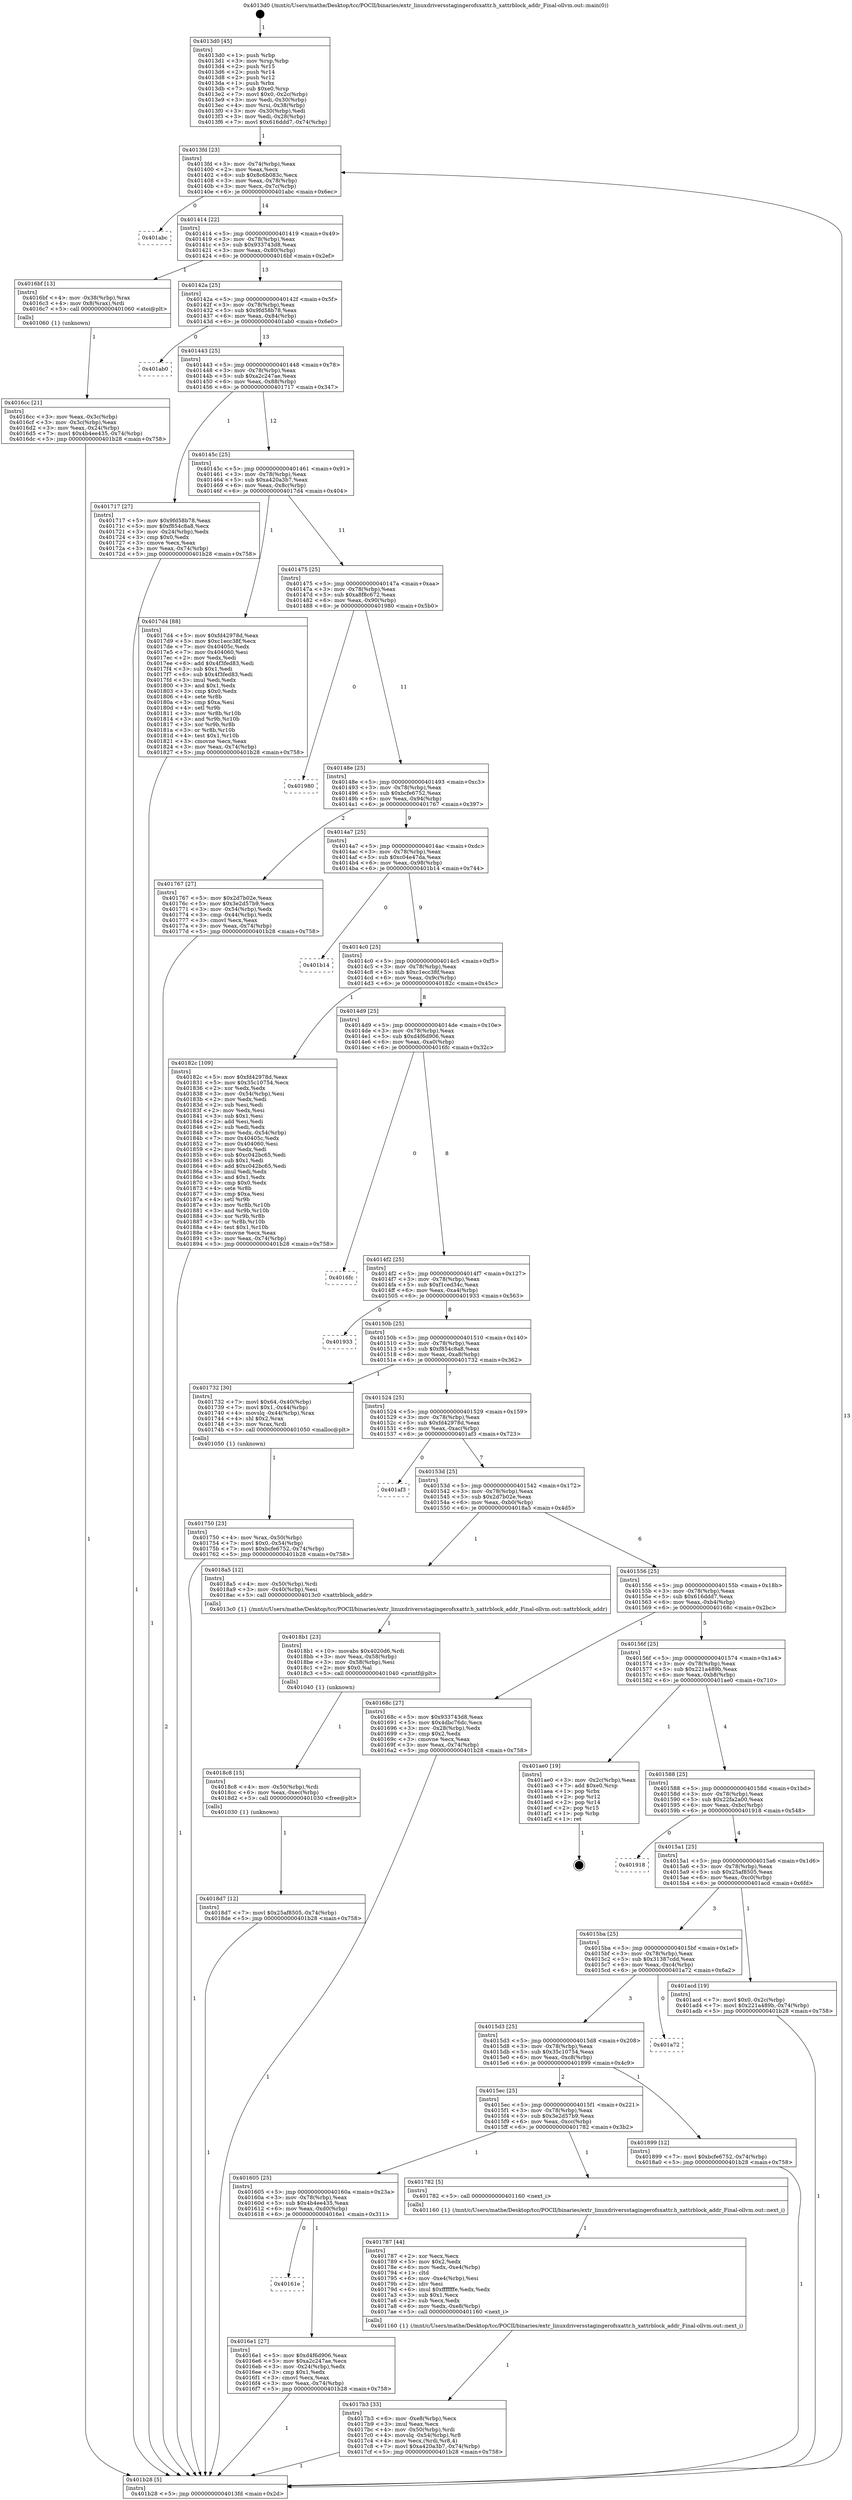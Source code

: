 digraph "0x4013d0" {
  label = "0x4013d0 (/mnt/c/Users/mathe/Desktop/tcc/POCII/binaries/extr_linuxdriversstagingerofsxattr.h_xattrblock_addr_Final-ollvm.out::main(0))"
  labelloc = "t"
  node[shape=record]

  Entry [label="",width=0.3,height=0.3,shape=circle,fillcolor=black,style=filled]
  "0x4013fd" [label="{
     0x4013fd [23]\l
     | [instrs]\l
     &nbsp;&nbsp;0x4013fd \<+3\>: mov -0x74(%rbp),%eax\l
     &nbsp;&nbsp;0x401400 \<+2\>: mov %eax,%ecx\l
     &nbsp;&nbsp;0x401402 \<+6\>: sub $0x8c6b083c,%ecx\l
     &nbsp;&nbsp;0x401408 \<+3\>: mov %eax,-0x78(%rbp)\l
     &nbsp;&nbsp;0x40140b \<+3\>: mov %ecx,-0x7c(%rbp)\l
     &nbsp;&nbsp;0x40140e \<+6\>: je 0000000000401abc \<main+0x6ec\>\l
  }"]
  "0x401abc" [label="{
     0x401abc\l
  }", style=dashed]
  "0x401414" [label="{
     0x401414 [22]\l
     | [instrs]\l
     &nbsp;&nbsp;0x401414 \<+5\>: jmp 0000000000401419 \<main+0x49\>\l
     &nbsp;&nbsp;0x401419 \<+3\>: mov -0x78(%rbp),%eax\l
     &nbsp;&nbsp;0x40141c \<+5\>: sub $0x933743d8,%eax\l
     &nbsp;&nbsp;0x401421 \<+3\>: mov %eax,-0x80(%rbp)\l
     &nbsp;&nbsp;0x401424 \<+6\>: je 00000000004016bf \<main+0x2ef\>\l
  }"]
  Exit [label="",width=0.3,height=0.3,shape=circle,fillcolor=black,style=filled,peripheries=2]
  "0x4016bf" [label="{
     0x4016bf [13]\l
     | [instrs]\l
     &nbsp;&nbsp;0x4016bf \<+4\>: mov -0x38(%rbp),%rax\l
     &nbsp;&nbsp;0x4016c3 \<+4\>: mov 0x8(%rax),%rdi\l
     &nbsp;&nbsp;0x4016c7 \<+5\>: call 0000000000401060 \<atoi@plt\>\l
     | [calls]\l
     &nbsp;&nbsp;0x401060 \{1\} (unknown)\l
  }"]
  "0x40142a" [label="{
     0x40142a [25]\l
     | [instrs]\l
     &nbsp;&nbsp;0x40142a \<+5\>: jmp 000000000040142f \<main+0x5f\>\l
     &nbsp;&nbsp;0x40142f \<+3\>: mov -0x78(%rbp),%eax\l
     &nbsp;&nbsp;0x401432 \<+5\>: sub $0x9fd58b78,%eax\l
     &nbsp;&nbsp;0x401437 \<+6\>: mov %eax,-0x84(%rbp)\l
     &nbsp;&nbsp;0x40143d \<+6\>: je 0000000000401ab0 \<main+0x6e0\>\l
  }"]
  "0x4018d7" [label="{
     0x4018d7 [12]\l
     | [instrs]\l
     &nbsp;&nbsp;0x4018d7 \<+7\>: movl $0x25af8505,-0x74(%rbp)\l
     &nbsp;&nbsp;0x4018de \<+5\>: jmp 0000000000401b28 \<main+0x758\>\l
  }"]
  "0x401ab0" [label="{
     0x401ab0\l
  }", style=dashed]
  "0x401443" [label="{
     0x401443 [25]\l
     | [instrs]\l
     &nbsp;&nbsp;0x401443 \<+5\>: jmp 0000000000401448 \<main+0x78\>\l
     &nbsp;&nbsp;0x401448 \<+3\>: mov -0x78(%rbp),%eax\l
     &nbsp;&nbsp;0x40144b \<+5\>: sub $0xa2c247ae,%eax\l
     &nbsp;&nbsp;0x401450 \<+6\>: mov %eax,-0x88(%rbp)\l
     &nbsp;&nbsp;0x401456 \<+6\>: je 0000000000401717 \<main+0x347\>\l
  }"]
  "0x4018c8" [label="{
     0x4018c8 [15]\l
     | [instrs]\l
     &nbsp;&nbsp;0x4018c8 \<+4\>: mov -0x50(%rbp),%rdi\l
     &nbsp;&nbsp;0x4018cc \<+6\>: mov %eax,-0xec(%rbp)\l
     &nbsp;&nbsp;0x4018d2 \<+5\>: call 0000000000401030 \<free@plt\>\l
     | [calls]\l
     &nbsp;&nbsp;0x401030 \{1\} (unknown)\l
  }"]
  "0x401717" [label="{
     0x401717 [27]\l
     | [instrs]\l
     &nbsp;&nbsp;0x401717 \<+5\>: mov $0x9fd58b78,%eax\l
     &nbsp;&nbsp;0x40171c \<+5\>: mov $0xf854c8a8,%ecx\l
     &nbsp;&nbsp;0x401721 \<+3\>: mov -0x24(%rbp),%edx\l
     &nbsp;&nbsp;0x401724 \<+3\>: cmp $0x0,%edx\l
     &nbsp;&nbsp;0x401727 \<+3\>: cmove %ecx,%eax\l
     &nbsp;&nbsp;0x40172a \<+3\>: mov %eax,-0x74(%rbp)\l
     &nbsp;&nbsp;0x40172d \<+5\>: jmp 0000000000401b28 \<main+0x758\>\l
  }"]
  "0x40145c" [label="{
     0x40145c [25]\l
     | [instrs]\l
     &nbsp;&nbsp;0x40145c \<+5\>: jmp 0000000000401461 \<main+0x91\>\l
     &nbsp;&nbsp;0x401461 \<+3\>: mov -0x78(%rbp),%eax\l
     &nbsp;&nbsp;0x401464 \<+5\>: sub $0xa420a3b7,%eax\l
     &nbsp;&nbsp;0x401469 \<+6\>: mov %eax,-0x8c(%rbp)\l
     &nbsp;&nbsp;0x40146f \<+6\>: je 00000000004017d4 \<main+0x404\>\l
  }"]
  "0x4018b1" [label="{
     0x4018b1 [23]\l
     | [instrs]\l
     &nbsp;&nbsp;0x4018b1 \<+10\>: movabs $0x4020d6,%rdi\l
     &nbsp;&nbsp;0x4018bb \<+3\>: mov %eax,-0x58(%rbp)\l
     &nbsp;&nbsp;0x4018be \<+3\>: mov -0x58(%rbp),%esi\l
     &nbsp;&nbsp;0x4018c1 \<+2\>: mov $0x0,%al\l
     &nbsp;&nbsp;0x4018c3 \<+5\>: call 0000000000401040 \<printf@plt\>\l
     | [calls]\l
     &nbsp;&nbsp;0x401040 \{1\} (unknown)\l
  }"]
  "0x4017d4" [label="{
     0x4017d4 [88]\l
     | [instrs]\l
     &nbsp;&nbsp;0x4017d4 \<+5\>: mov $0xfd42978d,%eax\l
     &nbsp;&nbsp;0x4017d9 \<+5\>: mov $0xc1ecc38f,%ecx\l
     &nbsp;&nbsp;0x4017de \<+7\>: mov 0x40405c,%edx\l
     &nbsp;&nbsp;0x4017e5 \<+7\>: mov 0x404060,%esi\l
     &nbsp;&nbsp;0x4017ec \<+2\>: mov %edx,%edi\l
     &nbsp;&nbsp;0x4017ee \<+6\>: add $0x4f3fed83,%edi\l
     &nbsp;&nbsp;0x4017f4 \<+3\>: sub $0x1,%edi\l
     &nbsp;&nbsp;0x4017f7 \<+6\>: sub $0x4f3fed83,%edi\l
     &nbsp;&nbsp;0x4017fd \<+3\>: imul %edi,%edx\l
     &nbsp;&nbsp;0x401800 \<+3\>: and $0x1,%edx\l
     &nbsp;&nbsp;0x401803 \<+3\>: cmp $0x0,%edx\l
     &nbsp;&nbsp;0x401806 \<+4\>: sete %r8b\l
     &nbsp;&nbsp;0x40180a \<+3\>: cmp $0xa,%esi\l
     &nbsp;&nbsp;0x40180d \<+4\>: setl %r9b\l
     &nbsp;&nbsp;0x401811 \<+3\>: mov %r8b,%r10b\l
     &nbsp;&nbsp;0x401814 \<+3\>: and %r9b,%r10b\l
     &nbsp;&nbsp;0x401817 \<+3\>: xor %r9b,%r8b\l
     &nbsp;&nbsp;0x40181a \<+3\>: or %r8b,%r10b\l
     &nbsp;&nbsp;0x40181d \<+4\>: test $0x1,%r10b\l
     &nbsp;&nbsp;0x401821 \<+3\>: cmovne %ecx,%eax\l
     &nbsp;&nbsp;0x401824 \<+3\>: mov %eax,-0x74(%rbp)\l
     &nbsp;&nbsp;0x401827 \<+5\>: jmp 0000000000401b28 \<main+0x758\>\l
  }"]
  "0x401475" [label="{
     0x401475 [25]\l
     | [instrs]\l
     &nbsp;&nbsp;0x401475 \<+5\>: jmp 000000000040147a \<main+0xaa\>\l
     &nbsp;&nbsp;0x40147a \<+3\>: mov -0x78(%rbp),%eax\l
     &nbsp;&nbsp;0x40147d \<+5\>: sub $0xa8f8c672,%eax\l
     &nbsp;&nbsp;0x401482 \<+6\>: mov %eax,-0x90(%rbp)\l
     &nbsp;&nbsp;0x401488 \<+6\>: je 0000000000401980 \<main+0x5b0\>\l
  }"]
  "0x4017b3" [label="{
     0x4017b3 [33]\l
     | [instrs]\l
     &nbsp;&nbsp;0x4017b3 \<+6\>: mov -0xe8(%rbp),%ecx\l
     &nbsp;&nbsp;0x4017b9 \<+3\>: imul %eax,%ecx\l
     &nbsp;&nbsp;0x4017bc \<+4\>: mov -0x50(%rbp),%rdi\l
     &nbsp;&nbsp;0x4017c0 \<+4\>: movslq -0x54(%rbp),%r8\l
     &nbsp;&nbsp;0x4017c4 \<+4\>: mov %ecx,(%rdi,%r8,4)\l
     &nbsp;&nbsp;0x4017c8 \<+7\>: movl $0xa420a3b7,-0x74(%rbp)\l
     &nbsp;&nbsp;0x4017cf \<+5\>: jmp 0000000000401b28 \<main+0x758\>\l
  }"]
  "0x401980" [label="{
     0x401980\l
  }", style=dashed]
  "0x40148e" [label="{
     0x40148e [25]\l
     | [instrs]\l
     &nbsp;&nbsp;0x40148e \<+5\>: jmp 0000000000401493 \<main+0xc3\>\l
     &nbsp;&nbsp;0x401493 \<+3\>: mov -0x78(%rbp),%eax\l
     &nbsp;&nbsp;0x401496 \<+5\>: sub $0xbcfe6752,%eax\l
     &nbsp;&nbsp;0x40149b \<+6\>: mov %eax,-0x94(%rbp)\l
     &nbsp;&nbsp;0x4014a1 \<+6\>: je 0000000000401767 \<main+0x397\>\l
  }"]
  "0x401787" [label="{
     0x401787 [44]\l
     | [instrs]\l
     &nbsp;&nbsp;0x401787 \<+2\>: xor %ecx,%ecx\l
     &nbsp;&nbsp;0x401789 \<+5\>: mov $0x2,%edx\l
     &nbsp;&nbsp;0x40178e \<+6\>: mov %edx,-0xe4(%rbp)\l
     &nbsp;&nbsp;0x401794 \<+1\>: cltd\l
     &nbsp;&nbsp;0x401795 \<+6\>: mov -0xe4(%rbp),%esi\l
     &nbsp;&nbsp;0x40179b \<+2\>: idiv %esi\l
     &nbsp;&nbsp;0x40179d \<+6\>: imul $0xfffffffe,%edx,%edx\l
     &nbsp;&nbsp;0x4017a3 \<+3\>: sub $0x1,%ecx\l
     &nbsp;&nbsp;0x4017a6 \<+2\>: sub %ecx,%edx\l
     &nbsp;&nbsp;0x4017a8 \<+6\>: mov %edx,-0xe8(%rbp)\l
     &nbsp;&nbsp;0x4017ae \<+5\>: call 0000000000401160 \<next_i\>\l
     | [calls]\l
     &nbsp;&nbsp;0x401160 \{1\} (/mnt/c/Users/mathe/Desktop/tcc/POCII/binaries/extr_linuxdriversstagingerofsxattr.h_xattrblock_addr_Final-ollvm.out::next_i)\l
  }"]
  "0x401767" [label="{
     0x401767 [27]\l
     | [instrs]\l
     &nbsp;&nbsp;0x401767 \<+5\>: mov $0x2d7b02e,%eax\l
     &nbsp;&nbsp;0x40176c \<+5\>: mov $0x3e2d57b9,%ecx\l
     &nbsp;&nbsp;0x401771 \<+3\>: mov -0x54(%rbp),%edx\l
     &nbsp;&nbsp;0x401774 \<+3\>: cmp -0x44(%rbp),%edx\l
     &nbsp;&nbsp;0x401777 \<+3\>: cmovl %ecx,%eax\l
     &nbsp;&nbsp;0x40177a \<+3\>: mov %eax,-0x74(%rbp)\l
     &nbsp;&nbsp;0x40177d \<+5\>: jmp 0000000000401b28 \<main+0x758\>\l
  }"]
  "0x4014a7" [label="{
     0x4014a7 [25]\l
     | [instrs]\l
     &nbsp;&nbsp;0x4014a7 \<+5\>: jmp 00000000004014ac \<main+0xdc\>\l
     &nbsp;&nbsp;0x4014ac \<+3\>: mov -0x78(%rbp),%eax\l
     &nbsp;&nbsp;0x4014af \<+5\>: sub $0xc04e47da,%eax\l
     &nbsp;&nbsp;0x4014b4 \<+6\>: mov %eax,-0x98(%rbp)\l
     &nbsp;&nbsp;0x4014ba \<+6\>: je 0000000000401b14 \<main+0x744\>\l
  }"]
  "0x401750" [label="{
     0x401750 [23]\l
     | [instrs]\l
     &nbsp;&nbsp;0x401750 \<+4\>: mov %rax,-0x50(%rbp)\l
     &nbsp;&nbsp;0x401754 \<+7\>: movl $0x0,-0x54(%rbp)\l
     &nbsp;&nbsp;0x40175b \<+7\>: movl $0xbcfe6752,-0x74(%rbp)\l
     &nbsp;&nbsp;0x401762 \<+5\>: jmp 0000000000401b28 \<main+0x758\>\l
  }"]
  "0x401b14" [label="{
     0x401b14\l
  }", style=dashed]
  "0x4014c0" [label="{
     0x4014c0 [25]\l
     | [instrs]\l
     &nbsp;&nbsp;0x4014c0 \<+5\>: jmp 00000000004014c5 \<main+0xf5\>\l
     &nbsp;&nbsp;0x4014c5 \<+3\>: mov -0x78(%rbp),%eax\l
     &nbsp;&nbsp;0x4014c8 \<+5\>: sub $0xc1ecc38f,%eax\l
     &nbsp;&nbsp;0x4014cd \<+6\>: mov %eax,-0x9c(%rbp)\l
     &nbsp;&nbsp;0x4014d3 \<+6\>: je 000000000040182c \<main+0x45c\>\l
  }"]
  "0x40161e" [label="{
     0x40161e\l
  }", style=dashed]
  "0x40182c" [label="{
     0x40182c [109]\l
     | [instrs]\l
     &nbsp;&nbsp;0x40182c \<+5\>: mov $0xfd42978d,%eax\l
     &nbsp;&nbsp;0x401831 \<+5\>: mov $0x35c10754,%ecx\l
     &nbsp;&nbsp;0x401836 \<+2\>: xor %edx,%edx\l
     &nbsp;&nbsp;0x401838 \<+3\>: mov -0x54(%rbp),%esi\l
     &nbsp;&nbsp;0x40183b \<+2\>: mov %edx,%edi\l
     &nbsp;&nbsp;0x40183d \<+2\>: sub %esi,%edi\l
     &nbsp;&nbsp;0x40183f \<+2\>: mov %edx,%esi\l
     &nbsp;&nbsp;0x401841 \<+3\>: sub $0x1,%esi\l
     &nbsp;&nbsp;0x401844 \<+2\>: add %esi,%edi\l
     &nbsp;&nbsp;0x401846 \<+2\>: sub %edi,%edx\l
     &nbsp;&nbsp;0x401848 \<+3\>: mov %edx,-0x54(%rbp)\l
     &nbsp;&nbsp;0x40184b \<+7\>: mov 0x40405c,%edx\l
     &nbsp;&nbsp;0x401852 \<+7\>: mov 0x404060,%esi\l
     &nbsp;&nbsp;0x401859 \<+2\>: mov %edx,%edi\l
     &nbsp;&nbsp;0x40185b \<+6\>: sub $0xc042bc65,%edi\l
     &nbsp;&nbsp;0x401861 \<+3\>: sub $0x1,%edi\l
     &nbsp;&nbsp;0x401864 \<+6\>: add $0xc042bc65,%edi\l
     &nbsp;&nbsp;0x40186a \<+3\>: imul %edi,%edx\l
     &nbsp;&nbsp;0x40186d \<+3\>: and $0x1,%edx\l
     &nbsp;&nbsp;0x401870 \<+3\>: cmp $0x0,%edx\l
     &nbsp;&nbsp;0x401873 \<+4\>: sete %r8b\l
     &nbsp;&nbsp;0x401877 \<+3\>: cmp $0xa,%esi\l
     &nbsp;&nbsp;0x40187a \<+4\>: setl %r9b\l
     &nbsp;&nbsp;0x40187e \<+3\>: mov %r8b,%r10b\l
     &nbsp;&nbsp;0x401881 \<+3\>: and %r9b,%r10b\l
     &nbsp;&nbsp;0x401884 \<+3\>: xor %r9b,%r8b\l
     &nbsp;&nbsp;0x401887 \<+3\>: or %r8b,%r10b\l
     &nbsp;&nbsp;0x40188a \<+4\>: test $0x1,%r10b\l
     &nbsp;&nbsp;0x40188e \<+3\>: cmovne %ecx,%eax\l
     &nbsp;&nbsp;0x401891 \<+3\>: mov %eax,-0x74(%rbp)\l
     &nbsp;&nbsp;0x401894 \<+5\>: jmp 0000000000401b28 \<main+0x758\>\l
  }"]
  "0x4014d9" [label="{
     0x4014d9 [25]\l
     | [instrs]\l
     &nbsp;&nbsp;0x4014d9 \<+5\>: jmp 00000000004014de \<main+0x10e\>\l
     &nbsp;&nbsp;0x4014de \<+3\>: mov -0x78(%rbp),%eax\l
     &nbsp;&nbsp;0x4014e1 \<+5\>: sub $0xd4f6d906,%eax\l
     &nbsp;&nbsp;0x4014e6 \<+6\>: mov %eax,-0xa0(%rbp)\l
     &nbsp;&nbsp;0x4014ec \<+6\>: je 00000000004016fc \<main+0x32c\>\l
  }"]
  "0x4016e1" [label="{
     0x4016e1 [27]\l
     | [instrs]\l
     &nbsp;&nbsp;0x4016e1 \<+5\>: mov $0xd4f6d906,%eax\l
     &nbsp;&nbsp;0x4016e6 \<+5\>: mov $0xa2c247ae,%ecx\l
     &nbsp;&nbsp;0x4016eb \<+3\>: mov -0x24(%rbp),%edx\l
     &nbsp;&nbsp;0x4016ee \<+3\>: cmp $0x1,%edx\l
     &nbsp;&nbsp;0x4016f1 \<+3\>: cmovl %ecx,%eax\l
     &nbsp;&nbsp;0x4016f4 \<+3\>: mov %eax,-0x74(%rbp)\l
     &nbsp;&nbsp;0x4016f7 \<+5\>: jmp 0000000000401b28 \<main+0x758\>\l
  }"]
  "0x4016fc" [label="{
     0x4016fc\l
  }", style=dashed]
  "0x4014f2" [label="{
     0x4014f2 [25]\l
     | [instrs]\l
     &nbsp;&nbsp;0x4014f2 \<+5\>: jmp 00000000004014f7 \<main+0x127\>\l
     &nbsp;&nbsp;0x4014f7 \<+3\>: mov -0x78(%rbp),%eax\l
     &nbsp;&nbsp;0x4014fa \<+5\>: sub $0xf1ced34c,%eax\l
     &nbsp;&nbsp;0x4014ff \<+6\>: mov %eax,-0xa4(%rbp)\l
     &nbsp;&nbsp;0x401505 \<+6\>: je 0000000000401933 \<main+0x563\>\l
  }"]
  "0x401605" [label="{
     0x401605 [25]\l
     | [instrs]\l
     &nbsp;&nbsp;0x401605 \<+5\>: jmp 000000000040160a \<main+0x23a\>\l
     &nbsp;&nbsp;0x40160a \<+3\>: mov -0x78(%rbp),%eax\l
     &nbsp;&nbsp;0x40160d \<+5\>: sub $0x4b4ee435,%eax\l
     &nbsp;&nbsp;0x401612 \<+6\>: mov %eax,-0xd0(%rbp)\l
     &nbsp;&nbsp;0x401618 \<+6\>: je 00000000004016e1 \<main+0x311\>\l
  }"]
  "0x401933" [label="{
     0x401933\l
  }", style=dashed]
  "0x40150b" [label="{
     0x40150b [25]\l
     | [instrs]\l
     &nbsp;&nbsp;0x40150b \<+5\>: jmp 0000000000401510 \<main+0x140\>\l
     &nbsp;&nbsp;0x401510 \<+3\>: mov -0x78(%rbp),%eax\l
     &nbsp;&nbsp;0x401513 \<+5\>: sub $0xf854c8a8,%eax\l
     &nbsp;&nbsp;0x401518 \<+6\>: mov %eax,-0xa8(%rbp)\l
     &nbsp;&nbsp;0x40151e \<+6\>: je 0000000000401732 \<main+0x362\>\l
  }"]
  "0x401782" [label="{
     0x401782 [5]\l
     | [instrs]\l
     &nbsp;&nbsp;0x401782 \<+5\>: call 0000000000401160 \<next_i\>\l
     | [calls]\l
     &nbsp;&nbsp;0x401160 \{1\} (/mnt/c/Users/mathe/Desktop/tcc/POCII/binaries/extr_linuxdriversstagingerofsxattr.h_xattrblock_addr_Final-ollvm.out::next_i)\l
  }"]
  "0x401732" [label="{
     0x401732 [30]\l
     | [instrs]\l
     &nbsp;&nbsp;0x401732 \<+7\>: movl $0x64,-0x40(%rbp)\l
     &nbsp;&nbsp;0x401739 \<+7\>: movl $0x1,-0x44(%rbp)\l
     &nbsp;&nbsp;0x401740 \<+4\>: movslq -0x44(%rbp),%rax\l
     &nbsp;&nbsp;0x401744 \<+4\>: shl $0x2,%rax\l
     &nbsp;&nbsp;0x401748 \<+3\>: mov %rax,%rdi\l
     &nbsp;&nbsp;0x40174b \<+5\>: call 0000000000401050 \<malloc@plt\>\l
     | [calls]\l
     &nbsp;&nbsp;0x401050 \{1\} (unknown)\l
  }"]
  "0x401524" [label="{
     0x401524 [25]\l
     | [instrs]\l
     &nbsp;&nbsp;0x401524 \<+5\>: jmp 0000000000401529 \<main+0x159\>\l
     &nbsp;&nbsp;0x401529 \<+3\>: mov -0x78(%rbp),%eax\l
     &nbsp;&nbsp;0x40152c \<+5\>: sub $0xfd42978d,%eax\l
     &nbsp;&nbsp;0x401531 \<+6\>: mov %eax,-0xac(%rbp)\l
     &nbsp;&nbsp;0x401537 \<+6\>: je 0000000000401af3 \<main+0x723\>\l
  }"]
  "0x4015ec" [label="{
     0x4015ec [25]\l
     | [instrs]\l
     &nbsp;&nbsp;0x4015ec \<+5\>: jmp 00000000004015f1 \<main+0x221\>\l
     &nbsp;&nbsp;0x4015f1 \<+3\>: mov -0x78(%rbp),%eax\l
     &nbsp;&nbsp;0x4015f4 \<+5\>: sub $0x3e2d57b9,%eax\l
     &nbsp;&nbsp;0x4015f9 \<+6\>: mov %eax,-0xcc(%rbp)\l
     &nbsp;&nbsp;0x4015ff \<+6\>: je 0000000000401782 \<main+0x3b2\>\l
  }"]
  "0x401af3" [label="{
     0x401af3\l
  }", style=dashed]
  "0x40153d" [label="{
     0x40153d [25]\l
     | [instrs]\l
     &nbsp;&nbsp;0x40153d \<+5\>: jmp 0000000000401542 \<main+0x172\>\l
     &nbsp;&nbsp;0x401542 \<+3\>: mov -0x78(%rbp),%eax\l
     &nbsp;&nbsp;0x401545 \<+5\>: sub $0x2d7b02e,%eax\l
     &nbsp;&nbsp;0x40154a \<+6\>: mov %eax,-0xb0(%rbp)\l
     &nbsp;&nbsp;0x401550 \<+6\>: je 00000000004018a5 \<main+0x4d5\>\l
  }"]
  "0x401899" [label="{
     0x401899 [12]\l
     | [instrs]\l
     &nbsp;&nbsp;0x401899 \<+7\>: movl $0xbcfe6752,-0x74(%rbp)\l
     &nbsp;&nbsp;0x4018a0 \<+5\>: jmp 0000000000401b28 \<main+0x758\>\l
  }"]
  "0x4018a5" [label="{
     0x4018a5 [12]\l
     | [instrs]\l
     &nbsp;&nbsp;0x4018a5 \<+4\>: mov -0x50(%rbp),%rdi\l
     &nbsp;&nbsp;0x4018a9 \<+3\>: mov -0x40(%rbp),%esi\l
     &nbsp;&nbsp;0x4018ac \<+5\>: call 00000000004013c0 \<xattrblock_addr\>\l
     | [calls]\l
     &nbsp;&nbsp;0x4013c0 \{1\} (/mnt/c/Users/mathe/Desktop/tcc/POCII/binaries/extr_linuxdriversstagingerofsxattr.h_xattrblock_addr_Final-ollvm.out::xattrblock_addr)\l
  }"]
  "0x401556" [label="{
     0x401556 [25]\l
     | [instrs]\l
     &nbsp;&nbsp;0x401556 \<+5\>: jmp 000000000040155b \<main+0x18b\>\l
     &nbsp;&nbsp;0x40155b \<+3\>: mov -0x78(%rbp),%eax\l
     &nbsp;&nbsp;0x40155e \<+5\>: sub $0x616ddd7,%eax\l
     &nbsp;&nbsp;0x401563 \<+6\>: mov %eax,-0xb4(%rbp)\l
     &nbsp;&nbsp;0x401569 \<+6\>: je 000000000040168c \<main+0x2bc\>\l
  }"]
  "0x4015d3" [label="{
     0x4015d3 [25]\l
     | [instrs]\l
     &nbsp;&nbsp;0x4015d3 \<+5\>: jmp 00000000004015d8 \<main+0x208\>\l
     &nbsp;&nbsp;0x4015d8 \<+3\>: mov -0x78(%rbp),%eax\l
     &nbsp;&nbsp;0x4015db \<+5\>: sub $0x35c10754,%eax\l
     &nbsp;&nbsp;0x4015e0 \<+6\>: mov %eax,-0xc8(%rbp)\l
     &nbsp;&nbsp;0x4015e6 \<+6\>: je 0000000000401899 \<main+0x4c9\>\l
  }"]
  "0x40168c" [label="{
     0x40168c [27]\l
     | [instrs]\l
     &nbsp;&nbsp;0x40168c \<+5\>: mov $0x933743d8,%eax\l
     &nbsp;&nbsp;0x401691 \<+5\>: mov $0x4dbc76dc,%ecx\l
     &nbsp;&nbsp;0x401696 \<+3\>: mov -0x28(%rbp),%edx\l
     &nbsp;&nbsp;0x401699 \<+3\>: cmp $0x2,%edx\l
     &nbsp;&nbsp;0x40169c \<+3\>: cmovne %ecx,%eax\l
     &nbsp;&nbsp;0x40169f \<+3\>: mov %eax,-0x74(%rbp)\l
     &nbsp;&nbsp;0x4016a2 \<+5\>: jmp 0000000000401b28 \<main+0x758\>\l
  }"]
  "0x40156f" [label="{
     0x40156f [25]\l
     | [instrs]\l
     &nbsp;&nbsp;0x40156f \<+5\>: jmp 0000000000401574 \<main+0x1a4\>\l
     &nbsp;&nbsp;0x401574 \<+3\>: mov -0x78(%rbp),%eax\l
     &nbsp;&nbsp;0x401577 \<+5\>: sub $0x221a489b,%eax\l
     &nbsp;&nbsp;0x40157c \<+6\>: mov %eax,-0xb8(%rbp)\l
     &nbsp;&nbsp;0x401582 \<+6\>: je 0000000000401ae0 \<main+0x710\>\l
  }"]
  "0x401b28" [label="{
     0x401b28 [5]\l
     | [instrs]\l
     &nbsp;&nbsp;0x401b28 \<+5\>: jmp 00000000004013fd \<main+0x2d\>\l
  }"]
  "0x4013d0" [label="{
     0x4013d0 [45]\l
     | [instrs]\l
     &nbsp;&nbsp;0x4013d0 \<+1\>: push %rbp\l
     &nbsp;&nbsp;0x4013d1 \<+3\>: mov %rsp,%rbp\l
     &nbsp;&nbsp;0x4013d4 \<+2\>: push %r15\l
     &nbsp;&nbsp;0x4013d6 \<+2\>: push %r14\l
     &nbsp;&nbsp;0x4013d8 \<+2\>: push %r12\l
     &nbsp;&nbsp;0x4013da \<+1\>: push %rbx\l
     &nbsp;&nbsp;0x4013db \<+7\>: sub $0xe0,%rsp\l
     &nbsp;&nbsp;0x4013e2 \<+7\>: movl $0x0,-0x2c(%rbp)\l
     &nbsp;&nbsp;0x4013e9 \<+3\>: mov %edi,-0x30(%rbp)\l
     &nbsp;&nbsp;0x4013ec \<+4\>: mov %rsi,-0x38(%rbp)\l
     &nbsp;&nbsp;0x4013f0 \<+3\>: mov -0x30(%rbp),%edi\l
     &nbsp;&nbsp;0x4013f3 \<+3\>: mov %edi,-0x28(%rbp)\l
     &nbsp;&nbsp;0x4013f6 \<+7\>: movl $0x616ddd7,-0x74(%rbp)\l
  }"]
  "0x4016cc" [label="{
     0x4016cc [21]\l
     | [instrs]\l
     &nbsp;&nbsp;0x4016cc \<+3\>: mov %eax,-0x3c(%rbp)\l
     &nbsp;&nbsp;0x4016cf \<+3\>: mov -0x3c(%rbp),%eax\l
     &nbsp;&nbsp;0x4016d2 \<+3\>: mov %eax,-0x24(%rbp)\l
     &nbsp;&nbsp;0x4016d5 \<+7\>: movl $0x4b4ee435,-0x74(%rbp)\l
     &nbsp;&nbsp;0x4016dc \<+5\>: jmp 0000000000401b28 \<main+0x758\>\l
  }"]
  "0x401a72" [label="{
     0x401a72\l
  }", style=dashed]
  "0x401ae0" [label="{
     0x401ae0 [19]\l
     | [instrs]\l
     &nbsp;&nbsp;0x401ae0 \<+3\>: mov -0x2c(%rbp),%eax\l
     &nbsp;&nbsp;0x401ae3 \<+7\>: add $0xe0,%rsp\l
     &nbsp;&nbsp;0x401aea \<+1\>: pop %rbx\l
     &nbsp;&nbsp;0x401aeb \<+2\>: pop %r12\l
     &nbsp;&nbsp;0x401aed \<+2\>: pop %r14\l
     &nbsp;&nbsp;0x401aef \<+2\>: pop %r15\l
     &nbsp;&nbsp;0x401af1 \<+1\>: pop %rbp\l
     &nbsp;&nbsp;0x401af2 \<+1\>: ret\l
  }"]
  "0x401588" [label="{
     0x401588 [25]\l
     | [instrs]\l
     &nbsp;&nbsp;0x401588 \<+5\>: jmp 000000000040158d \<main+0x1bd\>\l
     &nbsp;&nbsp;0x40158d \<+3\>: mov -0x78(%rbp),%eax\l
     &nbsp;&nbsp;0x401590 \<+5\>: sub $0x22fa2a00,%eax\l
     &nbsp;&nbsp;0x401595 \<+6\>: mov %eax,-0xbc(%rbp)\l
     &nbsp;&nbsp;0x40159b \<+6\>: je 0000000000401918 \<main+0x548\>\l
  }"]
  "0x4015ba" [label="{
     0x4015ba [25]\l
     | [instrs]\l
     &nbsp;&nbsp;0x4015ba \<+5\>: jmp 00000000004015bf \<main+0x1ef\>\l
     &nbsp;&nbsp;0x4015bf \<+3\>: mov -0x78(%rbp),%eax\l
     &nbsp;&nbsp;0x4015c2 \<+5\>: sub $0x31387cdd,%eax\l
     &nbsp;&nbsp;0x4015c7 \<+6\>: mov %eax,-0xc4(%rbp)\l
     &nbsp;&nbsp;0x4015cd \<+6\>: je 0000000000401a72 \<main+0x6a2\>\l
  }"]
  "0x401918" [label="{
     0x401918\l
  }", style=dashed]
  "0x4015a1" [label="{
     0x4015a1 [25]\l
     | [instrs]\l
     &nbsp;&nbsp;0x4015a1 \<+5\>: jmp 00000000004015a6 \<main+0x1d6\>\l
     &nbsp;&nbsp;0x4015a6 \<+3\>: mov -0x78(%rbp),%eax\l
     &nbsp;&nbsp;0x4015a9 \<+5\>: sub $0x25af8505,%eax\l
     &nbsp;&nbsp;0x4015ae \<+6\>: mov %eax,-0xc0(%rbp)\l
     &nbsp;&nbsp;0x4015b4 \<+6\>: je 0000000000401acd \<main+0x6fd\>\l
  }"]
  "0x401acd" [label="{
     0x401acd [19]\l
     | [instrs]\l
     &nbsp;&nbsp;0x401acd \<+7\>: movl $0x0,-0x2c(%rbp)\l
     &nbsp;&nbsp;0x401ad4 \<+7\>: movl $0x221a489b,-0x74(%rbp)\l
     &nbsp;&nbsp;0x401adb \<+5\>: jmp 0000000000401b28 \<main+0x758\>\l
  }"]
  Entry -> "0x4013d0" [label=" 1"]
  "0x4013fd" -> "0x401abc" [label=" 0"]
  "0x4013fd" -> "0x401414" [label=" 14"]
  "0x401ae0" -> Exit [label=" 1"]
  "0x401414" -> "0x4016bf" [label=" 1"]
  "0x401414" -> "0x40142a" [label=" 13"]
  "0x401acd" -> "0x401b28" [label=" 1"]
  "0x40142a" -> "0x401ab0" [label=" 0"]
  "0x40142a" -> "0x401443" [label=" 13"]
  "0x4018d7" -> "0x401b28" [label=" 1"]
  "0x401443" -> "0x401717" [label=" 1"]
  "0x401443" -> "0x40145c" [label=" 12"]
  "0x4018c8" -> "0x4018d7" [label=" 1"]
  "0x40145c" -> "0x4017d4" [label=" 1"]
  "0x40145c" -> "0x401475" [label=" 11"]
  "0x4018b1" -> "0x4018c8" [label=" 1"]
  "0x401475" -> "0x401980" [label=" 0"]
  "0x401475" -> "0x40148e" [label=" 11"]
  "0x4018a5" -> "0x4018b1" [label=" 1"]
  "0x40148e" -> "0x401767" [label=" 2"]
  "0x40148e" -> "0x4014a7" [label=" 9"]
  "0x401899" -> "0x401b28" [label=" 1"]
  "0x4014a7" -> "0x401b14" [label=" 0"]
  "0x4014a7" -> "0x4014c0" [label=" 9"]
  "0x40182c" -> "0x401b28" [label=" 1"]
  "0x4014c0" -> "0x40182c" [label=" 1"]
  "0x4014c0" -> "0x4014d9" [label=" 8"]
  "0x4017d4" -> "0x401b28" [label=" 1"]
  "0x4014d9" -> "0x4016fc" [label=" 0"]
  "0x4014d9" -> "0x4014f2" [label=" 8"]
  "0x4017b3" -> "0x401b28" [label=" 1"]
  "0x4014f2" -> "0x401933" [label=" 0"]
  "0x4014f2" -> "0x40150b" [label=" 8"]
  "0x401782" -> "0x401787" [label=" 1"]
  "0x40150b" -> "0x401732" [label=" 1"]
  "0x40150b" -> "0x401524" [label=" 7"]
  "0x401767" -> "0x401b28" [label=" 2"]
  "0x401524" -> "0x401af3" [label=" 0"]
  "0x401524" -> "0x40153d" [label=" 7"]
  "0x401732" -> "0x401750" [label=" 1"]
  "0x40153d" -> "0x4018a5" [label=" 1"]
  "0x40153d" -> "0x401556" [label=" 6"]
  "0x401717" -> "0x401b28" [label=" 1"]
  "0x401556" -> "0x40168c" [label=" 1"]
  "0x401556" -> "0x40156f" [label=" 5"]
  "0x40168c" -> "0x401b28" [label=" 1"]
  "0x4013d0" -> "0x4013fd" [label=" 1"]
  "0x401b28" -> "0x4013fd" [label=" 13"]
  "0x4016bf" -> "0x4016cc" [label=" 1"]
  "0x4016cc" -> "0x401b28" [label=" 1"]
  "0x401605" -> "0x40161e" [label=" 0"]
  "0x40156f" -> "0x401ae0" [label=" 1"]
  "0x40156f" -> "0x401588" [label=" 4"]
  "0x401605" -> "0x4016e1" [label=" 1"]
  "0x401588" -> "0x401918" [label=" 0"]
  "0x401588" -> "0x4015a1" [label=" 4"]
  "0x4015ec" -> "0x401605" [label=" 1"]
  "0x4015a1" -> "0x401acd" [label=" 1"]
  "0x4015a1" -> "0x4015ba" [label=" 3"]
  "0x401787" -> "0x4017b3" [label=" 1"]
  "0x4015ba" -> "0x401a72" [label=" 0"]
  "0x4015ba" -> "0x4015d3" [label=" 3"]
  "0x4016e1" -> "0x401b28" [label=" 1"]
  "0x4015d3" -> "0x401899" [label=" 1"]
  "0x4015d3" -> "0x4015ec" [label=" 2"]
  "0x401750" -> "0x401b28" [label=" 1"]
  "0x4015ec" -> "0x401782" [label=" 1"]
}

